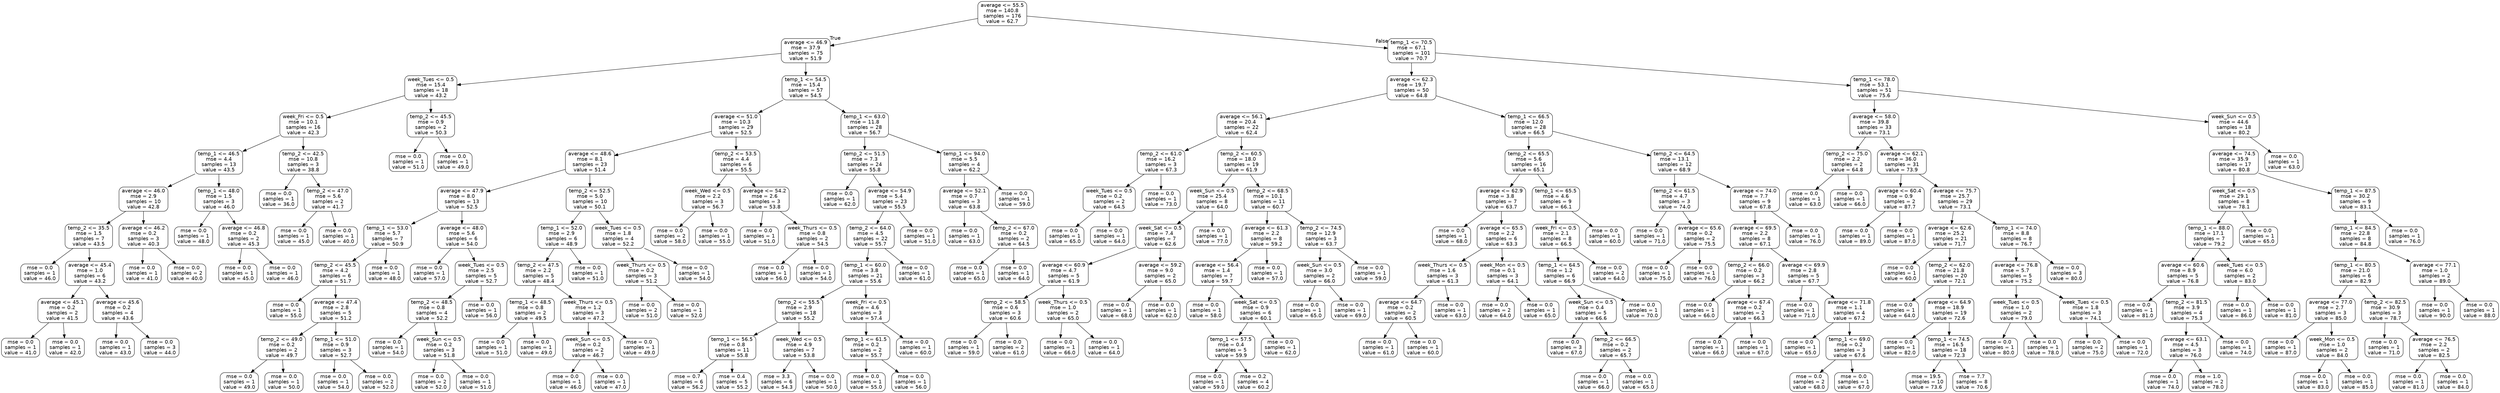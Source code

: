 digraph Tree {
node [shape=box, style="rounded", color="black", fontname=helvetica] ;
edge [fontname=helvetica] ;
0 [label="average <= 55.5\nmse = 140.8\nsamples = 176\nvalue = 62.7"] ;
1 [label="average <= 46.9\nmse = 37.9\nsamples = 75\nvalue = 51.9"] ;
0 -> 1 [labeldistance=2.5, labelangle=45, headlabel="True"] ;
2 [label="week_Tues <= 0.5\nmse = 15.4\nsamples = 18\nvalue = 43.2"] ;
1 -> 2 ;
3 [label="week_Fri <= 0.5\nmse = 10.1\nsamples = 16\nvalue = 42.3"] ;
2 -> 3 ;
4 [label="temp_1 <= 46.5\nmse = 4.4\nsamples = 13\nvalue = 43.5"] ;
3 -> 4 ;
5 [label="average <= 46.0\nmse = 2.9\nsamples = 10\nvalue = 42.8"] ;
4 -> 5 ;
6 [label="temp_2 <= 35.5\nmse = 1.5\nsamples = 7\nvalue = 43.5"] ;
5 -> 6 ;
7 [label="mse = 0.0\nsamples = 1\nvalue = 46.0"] ;
6 -> 7 ;
8 [label="average <= 45.4\nmse = 1.0\nsamples = 6\nvalue = 43.2"] ;
6 -> 8 ;
9 [label="average <= 45.1\nmse = 0.2\nsamples = 2\nvalue = 41.5"] ;
8 -> 9 ;
10 [label="mse = 0.0\nsamples = 1\nvalue = 41.0"] ;
9 -> 10 ;
11 [label="mse = 0.0\nsamples = 1\nvalue = 42.0"] ;
9 -> 11 ;
12 [label="average <= 45.6\nmse = 0.2\nsamples = 4\nvalue = 43.6"] ;
8 -> 12 ;
13 [label="mse = 0.0\nsamples = 1\nvalue = 43.0"] ;
12 -> 13 ;
14 [label="mse = 0.0\nsamples = 3\nvalue = 44.0"] ;
12 -> 14 ;
15 [label="average <= 46.2\nmse = 0.2\nsamples = 3\nvalue = 40.3"] ;
5 -> 15 ;
16 [label="mse = 0.0\nsamples = 1\nvalue = 41.0"] ;
15 -> 16 ;
17 [label="mse = 0.0\nsamples = 2\nvalue = 40.0"] ;
15 -> 17 ;
18 [label="temp_1 <= 48.0\nmse = 1.5\nsamples = 3\nvalue = 46.0"] ;
4 -> 18 ;
19 [label="mse = 0.0\nsamples = 1\nvalue = 48.0"] ;
18 -> 19 ;
20 [label="average <= 46.8\nmse = 0.2\nsamples = 2\nvalue = 45.3"] ;
18 -> 20 ;
21 [label="mse = 0.0\nsamples = 1\nvalue = 45.0"] ;
20 -> 21 ;
22 [label="mse = 0.0\nsamples = 1\nvalue = 46.0"] ;
20 -> 22 ;
23 [label="temp_2 <= 42.5\nmse = 10.8\nsamples = 3\nvalue = 38.8"] ;
3 -> 23 ;
24 [label="mse = 0.0\nsamples = 1\nvalue = 36.0"] ;
23 -> 24 ;
25 [label="temp_2 <= 47.0\nmse = 5.6\nsamples = 2\nvalue = 41.7"] ;
23 -> 25 ;
26 [label="mse = 0.0\nsamples = 1\nvalue = 45.0"] ;
25 -> 26 ;
27 [label="mse = 0.0\nsamples = 1\nvalue = 40.0"] ;
25 -> 27 ;
28 [label="temp_2 <= 45.5\nmse = 0.9\nsamples = 2\nvalue = 50.3"] ;
2 -> 28 ;
29 [label="mse = 0.0\nsamples = 1\nvalue = 51.0"] ;
28 -> 29 ;
30 [label="mse = 0.0\nsamples = 1\nvalue = 49.0"] ;
28 -> 30 ;
31 [label="temp_1 <= 54.5\nmse = 15.4\nsamples = 57\nvalue = 54.5"] ;
1 -> 31 ;
32 [label="average <= 51.0\nmse = 10.3\nsamples = 29\nvalue = 52.5"] ;
31 -> 32 ;
33 [label="average <= 48.6\nmse = 8.1\nsamples = 23\nvalue = 51.4"] ;
32 -> 33 ;
34 [label="average <= 47.9\nmse = 8.0\nsamples = 13\nvalue = 52.5"] ;
33 -> 34 ;
35 [label="temp_1 <= 53.0\nmse = 5.7\nsamples = 7\nvalue = 50.9"] ;
34 -> 35 ;
36 [label="temp_2 <= 45.5\nmse = 4.2\nsamples = 6\nvalue = 51.7"] ;
35 -> 36 ;
37 [label="mse = 0.0\nsamples = 1\nvalue = 55.0"] ;
36 -> 37 ;
38 [label="average <= 47.4\nmse = 2.8\nsamples = 5\nvalue = 51.2"] ;
36 -> 38 ;
39 [label="temp_2 <= 49.0\nmse = 0.2\nsamples = 2\nvalue = 49.7"] ;
38 -> 39 ;
40 [label="mse = 0.0\nsamples = 1\nvalue = 49.0"] ;
39 -> 40 ;
41 [label="mse = 0.0\nsamples = 1\nvalue = 50.0"] ;
39 -> 41 ;
42 [label="temp_1 <= 51.0\nmse = 0.9\nsamples = 3\nvalue = 52.7"] ;
38 -> 42 ;
43 [label="mse = 0.0\nsamples = 1\nvalue = 54.0"] ;
42 -> 43 ;
44 [label="mse = 0.0\nsamples = 2\nvalue = 52.0"] ;
42 -> 44 ;
45 [label="mse = 0.0\nsamples = 1\nvalue = 48.0"] ;
35 -> 45 ;
46 [label="average <= 48.0\nmse = 5.6\nsamples = 6\nvalue = 54.0"] ;
34 -> 46 ;
47 [label="mse = 0.0\nsamples = 1\nvalue = 57.0"] ;
46 -> 47 ;
48 [label="week_Tues <= 0.5\nmse = 2.5\nsamples = 5\nvalue = 52.7"] ;
46 -> 48 ;
49 [label="temp_2 <= 48.5\nmse = 0.8\nsamples = 4\nvalue = 52.2"] ;
48 -> 49 ;
50 [label="mse = 0.0\nsamples = 1\nvalue = 54.0"] ;
49 -> 50 ;
51 [label="week_Sun <= 0.5\nmse = 0.2\nsamples = 3\nvalue = 51.8"] ;
49 -> 51 ;
52 [label="mse = 0.0\nsamples = 2\nvalue = 52.0"] ;
51 -> 52 ;
53 [label="mse = 0.0\nsamples = 1\nvalue = 51.0"] ;
51 -> 53 ;
54 [label="mse = 0.0\nsamples = 1\nvalue = 56.0"] ;
48 -> 54 ;
55 [label="temp_2 <= 52.5\nmse = 5.0\nsamples = 10\nvalue = 50.1"] ;
33 -> 55 ;
56 [label="temp_1 <= 52.0\nmse = 2.9\nsamples = 6\nvalue = 48.9"] ;
55 -> 56 ;
57 [label="temp_2 <= 47.5\nmse = 2.2\nsamples = 5\nvalue = 48.4"] ;
56 -> 57 ;
58 [label="temp_1 <= 48.5\nmse = 0.8\nsamples = 2\nvalue = 49.5"] ;
57 -> 58 ;
59 [label="mse = 0.0\nsamples = 1\nvalue = 51.0"] ;
58 -> 59 ;
60 [label="mse = 0.0\nsamples = 1\nvalue = 49.0"] ;
58 -> 60 ;
61 [label="week_Thurs <= 0.5\nmse = 1.2\nsamples = 3\nvalue = 47.2"] ;
57 -> 61 ;
62 [label="week_Sun <= 0.5\nmse = 0.2\nsamples = 2\nvalue = 46.7"] ;
61 -> 62 ;
63 [label="mse = 0.0\nsamples = 1\nvalue = 46.0"] ;
62 -> 63 ;
64 [label="mse = 0.0\nsamples = 1\nvalue = 47.0"] ;
62 -> 64 ;
65 [label="mse = 0.0\nsamples = 1\nvalue = 49.0"] ;
61 -> 65 ;
66 [label="mse = 0.0\nsamples = 1\nvalue = 51.0"] ;
56 -> 66 ;
67 [label="week_Tues <= 0.5\nmse = 1.8\nsamples = 4\nvalue = 52.2"] ;
55 -> 67 ;
68 [label="week_Thurs <= 0.5\nmse = 0.2\nsamples = 3\nvalue = 51.2"] ;
67 -> 68 ;
69 [label="mse = 0.0\nsamples = 2\nvalue = 51.0"] ;
68 -> 69 ;
70 [label="mse = 0.0\nsamples = 1\nvalue = 52.0"] ;
68 -> 70 ;
71 [label="mse = 0.0\nsamples = 1\nvalue = 54.0"] ;
67 -> 71 ;
72 [label="temp_2 <= 53.5\nmse = 4.4\nsamples = 6\nvalue = 55.5"] ;
32 -> 72 ;
73 [label="week_Wed <= 0.5\nmse = 2.2\nsamples = 3\nvalue = 56.7"] ;
72 -> 73 ;
74 [label="mse = 0.0\nsamples = 2\nvalue = 58.0"] ;
73 -> 74 ;
75 [label="mse = 0.0\nsamples = 1\nvalue = 55.0"] ;
73 -> 75 ;
76 [label="average <= 54.2\nmse = 2.6\nsamples = 3\nvalue = 53.8"] ;
72 -> 76 ;
77 [label="mse = 0.0\nsamples = 1\nvalue = 51.0"] ;
76 -> 77 ;
78 [label="week_Thurs <= 0.5\nmse = 0.8\nsamples = 2\nvalue = 54.5"] ;
76 -> 78 ;
79 [label="mse = 0.0\nsamples = 1\nvalue = 56.0"] ;
78 -> 79 ;
80 [label="mse = 0.0\nsamples = 1\nvalue = 54.0"] ;
78 -> 80 ;
81 [label="temp_1 <= 63.0\nmse = 11.8\nsamples = 28\nvalue = 56.7"] ;
31 -> 81 ;
82 [label="temp_2 <= 51.5\nmse = 7.3\nsamples = 24\nvalue = 55.8"] ;
81 -> 82 ;
83 [label="mse = 0.0\nsamples = 1\nvalue = 62.0"] ;
82 -> 83 ;
84 [label="average <= 54.9\nmse = 5.4\nsamples = 23\nvalue = 55.5"] ;
82 -> 84 ;
85 [label="temp_2 <= 64.0\nmse = 4.5\nsamples = 22\nvalue = 55.7"] ;
84 -> 85 ;
86 [label="temp_1 <= 60.0\nmse = 3.8\nsamples = 21\nvalue = 55.6"] ;
85 -> 86 ;
87 [label="temp_2 <= 55.5\nmse = 2.9\nsamples = 18\nvalue = 55.2"] ;
86 -> 87 ;
88 [label="temp_1 <= 56.5\nmse = 0.8\nsamples = 11\nvalue = 55.8"] ;
87 -> 88 ;
89 [label="mse = 0.7\nsamples = 6\nvalue = 56.2"] ;
88 -> 89 ;
90 [label="mse = 0.4\nsamples = 5\nvalue = 55.2"] ;
88 -> 90 ;
91 [label="week_Wed <= 0.5\nmse = 4.9\nsamples = 7\nvalue = 53.8"] ;
87 -> 91 ;
92 [label="mse = 3.3\nsamples = 6\nvalue = 54.3"] ;
91 -> 92 ;
93 [label="mse = 0.0\nsamples = 1\nvalue = 50.0"] ;
91 -> 93 ;
94 [label="week_Fri <= 0.5\nmse = 4.6\nsamples = 3\nvalue = 57.4"] ;
86 -> 94 ;
95 [label="temp_1 <= 61.5\nmse = 0.2\nsamples = 2\nvalue = 55.7"] ;
94 -> 95 ;
96 [label="mse = 0.0\nsamples = 1\nvalue = 55.0"] ;
95 -> 96 ;
97 [label="mse = 0.0\nsamples = 1\nvalue = 56.0"] ;
95 -> 97 ;
98 [label="mse = 0.0\nsamples = 1\nvalue = 60.0"] ;
94 -> 98 ;
99 [label="mse = 0.0\nsamples = 1\nvalue = 61.0"] ;
85 -> 99 ;
100 [label="mse = 0.0\nsamples = 1\nvalue = 51.0"] ;
84 -> 100 ;
101 [label="temp_1 <= 94.0\nmse = 5.5\nsamples = 4\nvalue = 62.2"] ;
81 -> 101 ;
102 [label="average <= 52.1\nmse = 0.7\nsamples = 3\nvalue = 63.8"] ;
101 -> 102 ;
103 [label="mse = 0.0\nsamples = 1\nvalue = 63.0"] ;
102 -> 103 ;
104 [label="temp_2 <= 67.0\nmse = 0.2\nsamples = 2\nvalue = 64.5"] ;
102 -> 104 ;
105 [label="mse = 0.0\nsamples = 1\nvalue = 65.0"] ;
104 -> 105 ;
106 [label="mse = 0.0\nsamples = 1\nvalue = 64.0"] ;
104 -> 106 ;
107 [label="mse = 0.0\nsamples = 1\nvalue = 59.0"] ;
101 -> 107 ;
108 [label="temp_1 <= 70.5\nmse = 67.1\nsamples = 101\nvalue = 70.7"] ;
0 -> 108 [labeldistance=2.5, labelangle=-45, headlabel="False"] ;
109 [label="average <= 62.3\nmse = 19.7\nsamples = 50\nvalue = 64.8"] ;
108 -> 109 ;
110 [label="average <= 56.1\nmse = 20.4\nsamples = 22\nvalue = 62.4"] ;
109 -> 110 ;
111 [label="temp_2 <= 61.0\nmse = 16.2\nsamples = 3\nvalue = 67.3"] ;
110 -> 111 ;
112 [label="week_Tues <= 0.5\nmse = 0.2\nsamples = 2\nvalue = 64.5"] ;
111 -> 112 ;
113 [label="mse = 0.0\nsamples = 1\nvalue = 65.0"] ;
112 -> 113 ;
114 [label="mse = 0.0\nsamples = 1\nvalue = 64.0"] ;
112 -> 114 ;
115 [label="mse = 0.0\nsamples = 1\nvalue = 73.0"] ;
111 -> 115 ;
116 [label="temp_2 <= 60.5\nmse = 18.0\nsamples = 19\nvalue = 61.9"] ;
110 -> 116 ;
117 [label="week_Sun <= 0.5\nmse = 25.4\nsamples = 8\nvalue = 64.0"] ;
116 -> 117 ;
118 [label="week_Sat <= 0.5\nmse = 7.4\nsamples = 7\nvalue = 62.6"] ;
117 -> 118 ;
119 [label="average <= 60.9\nmse = 4.7\nsamples = 5\nvalue = 61.9"] ;
118 -> 119 ;
120 [label="temp_2 <= 58.5\nmse = 0.6\nsamples = 3\nvalue = 60.6"] ;
119 -> 120 ;
121 [label="mse = 0.0\nsamples = 1\nvalue = 59.0"] ;
120 -> 121 ;
122 [label="mse = 0.0\nsamples = 2\nvalue = 61.0"] ;
120 -> 122 ;
123 [label="week_Thurs <= 0.5\nmse = 1.0\nsamples = 2\nvalue = 65.0"] ;
119 -> 123 ;
124 [label="mse = 0.0\nsamples = 1\nvalue = 66.0"] ;
123 -> 124 ;
125 [label="mse = 0.0\nsamples = 1\nvalue = 64.0"] ;
123 -> 125 ;
126 [label="average <= 59.2\nmse = 9.0\nsamples = 2\nvalue = 65.0"] ;
118 -> 126 ;
127 [label="mse = 0.0\nsamples = 1\nvalue = 68.0"] ;
126 -> 127 ;
128 [label="mse = 0.0\nsamples = 1\nvalue = 62.0"] ;
126 -> 128 ;
129 [label="mse = 0.0\nsamples = 1\nvalue = 77.0"] ;
117 -> 129 ;
130 [label="temp_2 <= 68.5\nmse = 10.1\nsamples = 11\nvalue = 60.7"] ;
116 -> 130 ;
131 [label="average <= 61.3\nmse = 2.2\nsamples = 8\nvalue = 59.2"] ;
130 -> 131 ;
132 [label="average <= 56.4\nmse = 1.4\nsamples = 7\nvalue = 59.7"] ;
131 -> 132 ;
133 [label="mse = 0.0\nsamples = 1\nvalue = 58.0"] ;
132 -> 133 ;
134 [label="week_Sat <= 0.5\nmse = 0.9\nsamples = 6\nvalue = 60.1"] ;
132 -> 134 ;
135 [label="temp_1 <= 57.5\nmse = 0.4\nsamples = 5\nvalue = 59.9"] ;
134 -> 135 ;
136 [label="mse = 0.0\nsamples = 1\nvalue = 59.0"] ;
135 -> 136 ;
137 [label="mse = 0.2\nsamples = 4\nvalue = 60.2"] ;
135 -> 137 ;
138 [label="mse = 0.0\nsamples = 1\nvalue = 62.0"] ;
134 -> 138 ;
139 [label="mse = 0.0\nsamples = 1\nvalue = 57.0"] ;
131 -> 139 ;
140 [label="temp_2 <= 74.5\nmse = 12.9\nsamples = 3\nvalue = 63.7"] ;
130 -> 140 ;
141 [label="week_Sun <= 0.5\nmse = 3.0\nsamples = 2\nvalue = 66.0"] ;
140 -> 141 ;
142 [label="mse = 0.0\nsamples = 1\nvalue = 65.0"] ;
141 -> 142 ;
143 [label="mse = 0.0\nsamples = 1\nvalue = 69.0"] ;
141 -> 143 ;
144 [label="mse = 0.0\nsamples = 1\nvalue = 59.0"] ;
140 -> 144 ;
145 [label="temp_1 <= 66.5\nmse = 12.0\nsamples = 28\nvalue = 66.5"] ;
109 -> 145 ;
146 [label="temp_2 <= 65.5\nmse = 5.6\nsamples = 16\nvalue = 65.1"] ;
145 -> 146 ;
147 [label="average <= 62.9\nmse = 3.8\nsamples = 7\nvalue = 63.7"] ;
146 -> 147 ;
148 [label="mse = 0.0\nsamples = 1\nvalue = 68.0"] ;
147 -> 148 ;
149 [label="average <= 65.5\nmse = 2.2\nsamples = 6\nvalue = 63.3"] ;
147 -> 149 ;
150 [label="week_Thurs <= 0.5\nmse = 1.6\nsamples = 3\nvalue = 61.3"] ;
149 -> 150 ;
151 [label="average <= 64.7\nmse = 0.2\nsamples = 2\nvalue = 60.5"] ;
150 -> 151 ;
152 [label="mse = 0.0\nsamples = 1\nvalue = 61.0"] ;
151 -> 152 ;
153 [label="mse = 0.0\nsamples = 1\nvalue = 60.0"] ;
151 -> 153 ;
154 [label="mse = 0.0\nsamples = 1\nvalue = 63.0"] ;
150 -> 154 ;
155 [label="week_Mon <= 0.5\nmse = 0.1\nsamples = 3\nvalue = 64.1"] ;
149 -> 155 ;
156 [label="mse = 0.0\nsamples = 2\nvalue = 64.0"] ;
155 -> 156 ;
157 [label="mse = 0.0\nsamples = 1\nvalue = 65.0"] ;
155 -> 157 ;
158 [label="temp_1 <= 65.5\nmse = 4.6\nsamples = 9\nvalue = 66.1"] ;
146 -> 158 ;
159 [label="week_Fri <= 0.5\nmse = 2.1\nsamples = 8\nvalue = 66.5"] ;
158 -> 159 ;
160 [label="temp_1 <= 64.5\nmse = 1.2\nsamples = 6\nvalue = 66.9"] ;
159 -> 160 ;
161 [label="week_Sun <= 0.5\nmse = 0.4\nsamples = 5\nvalue = 66.6"] ;
160 -> 161 ;
162 [label="mse = 0.0\nsamples = 3\nvalue = 67.0"] ;
161 -> 162 ;
163 [label="temp_2 <= 66.5\nmse = 0.2\nsamples = 2\nvalue = 65.7"] ;
161 -> 163 ;
164 [label="mse = 0.0\nsamples = 1\nvalue = 66.0"] ;
163 -> 164 ;
165 [label="mse = 0.0\nsamples = 1\nvalue = 65.0"] ;
163 -> 165 ;
166 [label="mse = 0.0\nsamples = 1\nvalue = 70.0"] ;
160 -> 166 ;
167 [label="mse = 0.0\nsamples = 2\nvalue = 64.0"] ;
159 -> 167 ;
168 [label="mse = 0.0\nsamples = 1\nvalue = 60.0"] ;
158 -> 168 ;
169 [label="temp_2 <= 64.5\nmse = 13.1\nsamples = 12\nvalue = 68.9"] ;
145 -> 169 ;
170 [label="temp_2 <= 61.5\nmse = 4.7\nsamples = 3\nvalue = 74.0"] ;
169 -> 170 ;
171 [label="mse = 0.0\nsamples = 1\nvalue = 71.0"] ;
170 -> 171 ;
172 [label="average <= 65.6\nmse = 0.2\nsamples = 2\nvalue = 75.5"] ;
170 -> 172 ;
173 [label="mse = 0.0\nsamples = 1\nvalue = 75.0"] ;
172 -> 173 ;
174 [label="mse = 0.0\nsamples = 1\nvalue = 76.0"] ;
172 -> 174 ;
175 [label="average <= 74.0\nmse = 7.7\nsamples = 9\nvalue = 67.8"] ;
169 -> 175 ;
176 [label="average <= 69.5\nmse = 2.2\nsamples = 8\nvalue = 67.1"] ;
175 -> 176 ;
177 [label="temp_2 <= 66.0\nmse = 0.2\nsamples = 3\nvalue = 66.2"] ;
176 -> 177 ;
178 [label="mse = 0.0\nsamples = 1\nvalue = 66.0"] ;
177 -> 178 ;
179 [label="average <= 67.4\nmse = 0.2\nsamples = 2\nvalue = 66.3"] ;
177 -> 179 ;
180 [label="mse = 0.0\nsamples = 1\nvalue = 66.0"] ;
179 -> 180 ;
181 [label="mse = 0.0\nsamples = 1\nvalue = 67.0"] ;
179 -> 181 ;
182 [label="average <= 69.9\nmse = 2.8\nsamples = 5\nvalue = 67.7"] ;
176 -> 182 ;
183 [label="mse = 0.0\nsamples = 1\nvalue = 71.0"] ;
182 -> 183 ;
184 [label="average <= 71.8\nmse = 1.1\nsamples = 4\nvalue = 67.2"] ;
182 -> 184 ;
185 [label="mse = 0.0\nsamples = 1\nvalue = 65.0"] ;
184 -> 185 ;
186 [label="temp_1 <= 69.0\nmse = 0.2\nsamples = 3\nvalue = 67.6"] ;
184 -> 186 ;
187 [label="mse = 0.0\nsamples = 2\nvalue = 68.0"] ;
186 -> 187 ;
188 [label="mse = 0.0\nsamples = 1\nvalue = 67.0"] ;
186 -> 188 ;
189 [label="mse = 0.0\nsamples = 1\nvalue = 76.0"] ;
175 -> 189 ;
190 [label="temp_1 <= 78.0\nmse = 53.1\nsamples = 51\nvalue = 75.6"] ;
108 -> 190 ;
191 [label="average <= 58.0\nmse = 39.8\nsamples = 33\nvalue = 73.1"] ;
190 -> 191 ;
192 [label="temp_2 <= 75.0\nmse = 2.2\nsamples = 2\nvalue = 64.8"] ;
191 -> 192 ;
193 [label="mse = 0.0\nsamples = 1\nvalue = 63.0"] ;
192 -> 193 ;
194 [label="mse = 0.0\nsamples = 1\nvalue = 66.0"] ;
192 -> 194 ;
195 [label="average <= 62.1\nmse = 36.0\nsamples = 31\nvalue = 73.9"] ;
191 -> 195 ;
196 [label="average <= 60.4\nmse = 0.9\nsamples = 2\nvalue = 87.7"] ;
195 -> 196 ;
197 [label="mse = 0.0\nsamples = 1\nvalue = 89.0"] ;
196 -> 197 ;
198 [label="mse = 0.0\nsamples = 1\nvalue = 87.0"] ;
196 -> 198 ;
199 [label="average <= 75.7\nmse = 25.7\nsamples = 29\nvalue = 73.1"] ;
195 -> 199 ;
200 [label="average <= 62.6\nmse = 25.2\nsamples = 21\nvalue = 71.7"] ;
199 -> 200 ;
201 [label="mse = 0.0\nsamples = 1\nvalue = 60.0"] ;
200 -> 201 ;
202 [label="temp_2 <= 62.0\nmse = 21.8\nsamples = 20\nvalue = 72.1"] ;
200 -> 202 ;
203 [label="mse = 0.0\nsamples = 1\nvalue = 64.0"] ;
202 -> 203 ;
204 [label="average <= 64.9\nmse = 18.9\nsamples = 19\nvalue = 72.6"] ;
202 -> 204 ;
205 [label="mse = 0.0\nsamples = 1\nvalue = 82.0"] ;
204 -> 205 ;
206 [label="temp_1 <= 74.5\nmse = 16.5\nsamples = 18\nvalue = 72.3"] ;
204 -> 206 ;
207 [label="mse = 19.5\nsamples = 10\nvalue = 73.6"] ;
206 -> 207 ;
208 [label="mse = 7.7\nsamples = 8\nvalue = 70.6"] ;
206 -> 208 ;
209 [label="temp_1 <= 74.0\nmse = 8.8\nsamples = 8\nvalue = 76.7"] ;
199 -> 209 ;
210 [label="average <= 76.8\nmse = 5.7\nsamples = 5\nvalue = 75.2"] ;
209 -> 210 ;
211 [label="week_Tues <= 0.5\nmse = 1.0\nsamples = 2\nvalue = 79.0"] ;
210 -> 211 ;
212 [label="mse = 0.0\nsamples = 1\nvalue = 80.0"] ;
211 -> 212 ;
213 [label="mse = 0.0\nsamples = 1\nvalue = 78.0"] ;
211 -> 213 ;
214 [label="week_Tues <= 0.5\nmse = 1.8\nsamples = 3\nvalue = 74.1"] ;
210 -> 214 ;
215 [label="mse = 0.0\nsamples = 2\nvalue = 75.0"] ;
214 -> 215 ;
216 [label="mse = 0.0\nsamples = 1\nvalue = 72.0"] ;
214 -> 216 ;
217 [label="mse = 0.0\nsamples = 3\nvalue = 80.0"] ;
209 -> 217 ;
218 [label="week_Sun <= 0.5\nmse = 44.6\nsamples = 18\nvalue = 80.2"] ;
190 -> 218 ;
219 [label="average <= 74.5\nmse = 35.9\nsamples = 17\nvalue = 80.8"] ;
218 -> 219 ;
220 [label="week_Sat <= 0.5\nmse = 29.1\nsamples = 8\nvalue = 78.1"] ;
219 -> 220 ;
221 [label="temp_1 <= 88.0\nmse = 17.1\nsamples = 7\nvalue = 79.2"] ;
220 -> 221 ;
222 [label="average <= 60.6\nmse = 8.9\nsamples = 5\nvalue = 76.8"] ;
221 -> 222 ;
223 [label="mse = 0.0\nsamples = 1\nvalue = 81.0"] ;
222 -> 223 ;
224 [label="temp_2 <= 81.5\nmse = 3.9\nsamples = 4\nvalue = 75.3"] ;
222 -> 224 ;
225 [label="average <= 63.1\nmse = 4.5\nsamples = 3\nvalue = 76.0"] ;
224 -> 225 ;
226 [label="mse = 0.0\nsamples = 1\nvalue = 74.0"] ;
225 -> 226 ;
227 [label="mse = 1.0\nsamples = 2\nvalue = 78.0"] ;
225 -> 227 ;
228 [label="mse = 0.0\nsamples = 1\nvalue = 74.0"] ;
224 -> 228 ;
229 [label="week_Tues <= 0.5\nmse = 6.0\nsamples = 2\nvalue = 83.0"] ;
221 -> 229 ;
230 [label="mse = 0.0\nsamples = 1\nvalue = 86.0"] ;
229 -> 230 ;
231 [label="mse = 0.0\nsamples = 1\nvalue = 81.0"] ;
229 -> 231 ;
232 [label="mse = 0.0\nsamples = 1\nvalue = 65.0"] ;
220 -> 232 ;
233 [label="temp_1 <= 87.5\nmse = 30.2\nsamples = 9\nvalue = 83.1"] ;
219 -> 233 ;
234 [label="temp_1 <= 84.5\nmse = 22.8\nsamples = 8\nvalue = 84.8"] ;
233 -> 234 ;
235 [label="temp_1 <= 80.5\nmse = 21.0\nsamples = 6\nvalue = 82.9"] ;
234 -> 235 ;
236 [label="average <= 77.0\nmse = 2.7\nsamples = 3\nvalue = 85.0"] ;
235 -> 236 ;
237 [label="mse = 0.0\nsamples = 1\nvalue = 87.0"] ;
236 -> 237 ;
238 [label="week_Mon <= 0.5\nmse = 1.0\nsamples = 2\nvalue = 84.0"] ;
236 -> 238 ;
239 [label="mse = 0.0\nsamples = 1\nvalue = 83.0"] ;
238 -> 239 ;
240 [label="mse = 0.0\nsamples = 1\nvalue = 85.0"] ;
238 -> 240 ;
241 [label="temp_2 <= 82.5\nmse = 30.9\nsamples = 3\nvalue = 78.7"] ;
235 -> 241 ;
242 [label="mse = 0.0\nsamples = 1\nvalue = 71.0"] ;
241 -> 242 ;
243 [label="average <= 76.5\nmse = 2.2\nsamples = 2\nvalue = 82.5"] ;
241 -> 243 ;
244 [label="mse = 0.0\nsamples = 1\nvalue = 81.0"] ;
243 -> 244 ;
245 [label="mse = 0.0\nsamples = 1\nvalue = 84.0"] ;
243 -> 245 ;
246 [label="average <= 77.1\nmse = 1.0\nsamples = 2\nvalue = 89.0"] ;
234 -> 246 ;
247 [label="mse = 0.0\nsamples = 1\nvalue = 90.0"] ;
246 -> 247 ;
248 [label="mse = 0.0\nsamples = 1\nvalue = 88.0"] ;
246 -> 248 ;
249 [label="mse = 0.0\nsamples = 1\nvalue = 76.0"] ;
233 -> 249 ;
250 [label="mse = 0.0\nsamples = 1\nvalue = 63.0"] ;
218 -> 250 ;
}